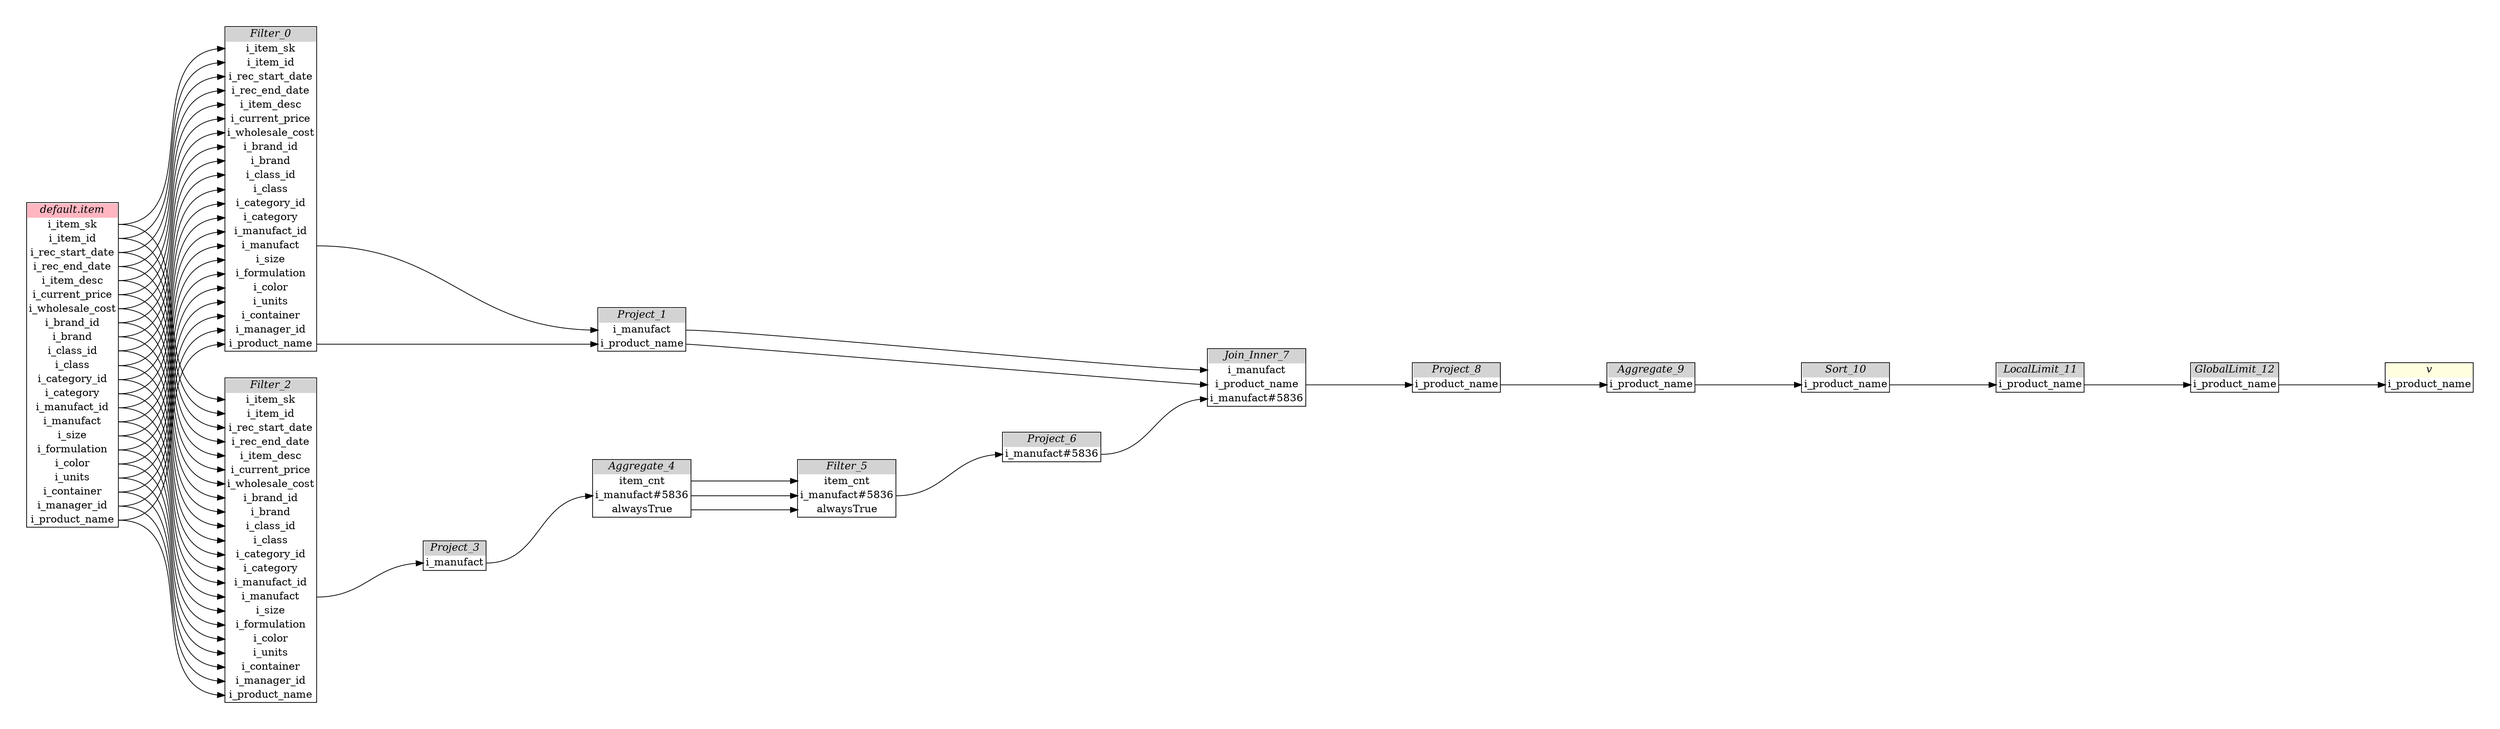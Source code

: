 // Automatically generated by TPCDSFlowTestSuite


digraph {
  graph [pad="0.5", nodesep="0.5", ranksep="2", fontname="Helvetica"];
  node [shape=plain]
  rankdir=LR;

  
"Aggregate_4" [label=<
<table border="1" cellborder="0" cellspacing="0">
  <tr><td bgcolor="lightgray" port="nodeName"><i>Aggregate_4</i></td></tr>
  <tr><td port="0">item_cnt</td></tr>
<tr><td port="1">i_manufact#5836</td></tr>
<tr><td port="2">alwaysTrue</td></tr>
</table>>];
     

"Aggregate_9" [label=<
<table border="1" cellborder="0" cellspacing="0">
  <tr><td bgcolor="lightgray" port="nodeName"><i>Aggregate_9</i></td></tr>
  <tr><td port="0">i_product_name</td></tr>
</table>>];
     

"Filter_0" [label=<
<table border="1" cellborder="0" cellspacing="0">
  <tr><td bgcolor="lightgray" port="nodeName"><i>Filter_0</i></td></tr>
  <tr><td port="0">i_item_sk</td></tr>
<tr><td port="1">i_item_id</td></tr>
<tr><td port="2">i_rec_start_date</td></tr>
<tr><td port="3">i_rec_end_date</td></tr>
<tr><td port="4">i_item_desc</td></tr>
<tr><td port="5">i_current_price</td></tr>
<tr><td port="6">i_wholesale_cost</td></tr>
<tr><td port="7">i_brand_id</td></tr>
<tr><td port="8">i_brand</td></tr>
<tr><td port="9">i_class_id</td></tr>
<tr><td port="10">i_class</td></tr>
<tr><td port="11">i_category_id</td></tr>
<tr><td port="12">i_category</td></tr>
<tr><td port="13">i_manufact_id</td></tr>
<tr><td port="14">i_manufact</td></tr>
<tr><td port="15">i_size</td></tr>
<tr><td port="16">i_formulation</td></tr>
<tr><td port="17">i_color</td></tr>
<tr><td port="18">i_units</td></tr>
<tr><td port="19">i_container</td></tr>
<tr><td port="20">i_manager_id</td></tr>
<tr><td port="21">i_product_name</td></tr>
</table>>];
     

"Filter_2" [label=<
<table border="1" cellborder="0" cellspacing="0">
  <tr><td bgcolor="lightgray" port="nodeName"><i>Filter_2</i></td></tr>
  <tr><td port="0">i_item_sk</td></tr>
<tr><td port="1">i_item_id</td></tr>
<tr><td port="2">i_rec_start_date</td></tr>
<tr><td port="3">i_rec_end_date</td></tr>
<tr><td port="4">i_item_desc</td></tr>
<tr><td port="5">i_current_price</td></tr>
<tr><td port="6">i_wholesale_cost</td></tr>
<tr><td port="7">i_brand_id</td></tr>
<tr><td port="8">i_brand</td></tr>
<tr><td port="9">i_class_id</td></tr>
<tr><td port="10">i_class</td></tr>
<tr><td port="11">i_category_id</td></tr>
<tr><td port="12">i_category</td></tr>
<tr><td port="13">i_manufact_id</td></tr>
<tr><td port="14">i_manufact</td></tr>
<tr><td port="15">i_size</td></tr>
<tr><td port="16">i_formulation</td></tr>
<tr><td port="17">i_color</td></tr>
<tr><td port="18">i_units</td></tr>
<tr><td port="19">i_container</td></tr>
<tr><td port="20">i_manager_id</td></tr>
<tr><td port="21">i_product_name</td></tr>
</table>>];
     

"Filter_5" [label=<
<table border="1" cellborder="0" cellspacing="0">
  <tr><td bgcolor="lightgray" port="nodeName"><i>Filter_5</i></td></tr>
  <tr><td port="0">item_cnt</td></tr>
<tr><td port="1">i_manufact#5836</td></tr>
<tr><td port="2">alwaysTrue</td></tr>
</table>>];
     

"GlobalLimit_12" [label=<
<table border="1" cellborder="0" cellspacing="0">
  <tr><td bgcolor="lightgray" port="nodeName"><i>GlobalLimit_12</i></td></tr>
  <tr><td port="0">i_product_name</td></tr>
</table>>];
     

"Join_Inner_7" [label=<
<table border="1" cellborder="0" cellspacing="0">
  <tr><td bgcolor="lightgray" port="nodeName"><i>Join_Inner_7</i></td></tr>
  <tr><td port="0">i_manufact</td></tr>
<tr><td port="1">i_product_name</td></tr>
<tr><td port="2">i_manufact#5836</td></tr>
</table>>];
     

"LocalLimit_11" [label=<
<table border="1" cellborder="0" cellspacing="0">
  <tr><td bgcolor="lightgray" port="nodeName"><i>LocalLimit_11</i></td></tr>
  <tr><td port="0">i_product_name</td></tr>
</table>>];
     

"Project_1" [label=<
<table border="1" cellborder="0" cellspacing="0">
  <tr><td bgcolor="lightgray" port="nodeName"><i>Project_1</i></td></tr>
  <tr><td port="0">i_manufact</td></tr>
<tr><td port="1">i_product_name</td></tr>
</table>>];
     

"Project_3" [label=<
<table border="1" cellborder="0" cellspacing="0">
  <tr><td bgcolor="lightgray" port="nodeName"><i>Project_3</i></td></tr>
  <tr><td port="0">i_manufact</td></tr>
</table>>];
     

"Project_6" [label=<
<table border="1" cellborder="0" cellspacing="0">
  <tr><td bgcolor="lightgray" port="nodeName"><i>Project_6</i></td></tr>
  <tr><td port="0">i_manufact#5836</td></tr>
</table>>];
     

"Project_8" [label=<
<table border="1" cellborder="0" cellspacing="0">
  <tr><td bgcolor="lightgray" port="nodeName"><i>Project_8</i></td></tr>
  <tr><td port="0">i_product_name</td></tr>
</table>>];
     

"Sort_10" [label=<
<table border="1" cellborder="0" cellspacing="0">
  <tr><td bgcolor="lightgray" port="nodeName"><i>Sort_10</i></td></tr>
  <tr><td port="0">i_product_name</td></tr>
</table>>];
     

"default.item" [label=<
<table border="1" cellborder="0" cellspacing="0">
  <tr><td bgcolor="lightpink" port="nodeName"><i>default.item</i></td></tr>
  <tr><td port="0">i_item_sk</td></tr>
<tr><td port="1">i_item_id</td></tr>
<tr><td port="2">i_rec_start_date</td></tr>
<tr><td port="3">i_rec_end_date</td></tr>
<tr><td port="4">i_item_desc</td></tr>
<tr><td port="5">i_current_price</td></tr>
<tr><td port="6">i_wholesale_cost</td></tr>
<tr><td port="7">i_brand_id</td></tr>
<tr><td port="8">i_brand</td></tr>
<tr><td port="9">i_class_id</td></tr>
<tr><td port="10">i_class</td></tr>
<tr><td port="11">i_category_id</td></tr>
<tr><td port="12">i_category</td></tr>
<tr><td port="13">i_manufact_id</td></tr>
<tr><td port="14">i_manufact</td></tr>
<tr><td port="15">i_size</td></tr>
<tr><td port="16">i_formulation</td></tr>
<tr><td port="17">i_color</td></tr>
<tr><td port="18">i_units</td></tr>
<tr><td port="19">i_container</td></tr>
<tr><td port="20">i_manager_id</td></tr>
<tr><td port="21">i_product_name</td></tr>
</table>>];
     

"v" [label=<
<table border="1" cellborder="0" cellspacing="0">
  <tr><td bgcolor="lightyellow" port="nodeName"><i>v</i></td></tr>
  <tr><td port="0">i_product_name</td></tr>
</table>>];
     
  "Aggregate_4":0 -> "Filter_5":0;
"Aggregate_4":1 -> "Filter_5":1;
"Aggregate_4":2 -> "Filter_5":2;
"Aggregate_9":0 -> "Sort_10":0;
"Filter_0":14 -> "Project_1":0;
"Filter_0":21 -> "Project_1":1;
"Filter_2":14 -> "Project_3":0;
"Filter_5":1 -> "Project_6":0;
"GlobalLimit_12":0 -> "v":0;
"Join_Inner_7":1 -> "Project_8":0;
"LocalLimit_11":0 -> "GlobalLimit_12":0;
"Project_1":0 -> "Join_Inner_7":0;
"Project_1":1 -> "Join_Inner_7":1;
"Project_3":0 -> "Aggregate_4":1;
"Project_6":0 -> "Join_Inner_7":2;
"Project_8":0 -> "Aggregate_9":0;
"Sort_10":0 -> "LocalLimit_11":0;
"default.item":0 -> "Filter_0":0;
"default.item":0 -> "Filter_2":0;
"default.item":1 -> "Filter_0":1;
"default.item":1 -> "Filter_2":1;
"default.item":10 -> "Filter_0":10;
"default.item":10 -> "Filter_2":10;
"default.item":11 -> "Filter_0":11;
"default.item":11 -> "Filter_2":11;
"default.item":12 -> "Filter_0":12;
"default.item":12 -> "Filter_2":12;
"default.item":13 -> "Filter_0":13;
"default.item":13 -> "Filter_2":13;
"default.item":14 -> "Filter_0":14;
"default.item":14 -> "Filter_2":14;
"default.item":15 -> "Filter_0":15;
"default.item":15 -> "Filter_2":15;
"default.item":16 -> "Filter_0":16;
"default.item":16 -> "Filter_2":16;
"default.item":17 -> "Filter_0":17;
"default.item":17 -> "Filter_2":17;
"default.item":18 -> "Filter_0":18;
"default.item":18 -> "Filter_2":18;
"default.item":19 -> "Filter_0":19;
"default.item":19 -> "Filter_2":19;
"default.item":2 -> "Filter_0":2;
"default.item":2 -> "Filter_2":2;
"default.item":20 -> "Filter_0":20;
"default.item":20 -> "Filter_2":20;
"default.item":21 -> "Filter_0":21;
"default.item":21 -> "Filter_2":21;
"default.item":3 -> "Filter_0":3;
"default.item":3 -> "Filter_2":3;
"default.item":4 -> "Filter_0":4;
"default.item":4 -> "Filter_2":4;
"default.item":5 -> "Filter_0":5;
"default.item":5 -> "Filter_2":5;
"default.item":6 -> "Filter_0":6;
"default.item":6 -> "Filter_2":6;
"default.item":7 -> "Filter_0":7;
"default.item":7 -> "Filter_2":7;
"default.item":8 -> "Filter_0":8;
"default.item":8 -> "Filter_2":8;
"default.item":9 -> "Filter_0":9;
"default.item":9 -> "Filter_2":9;
}
       